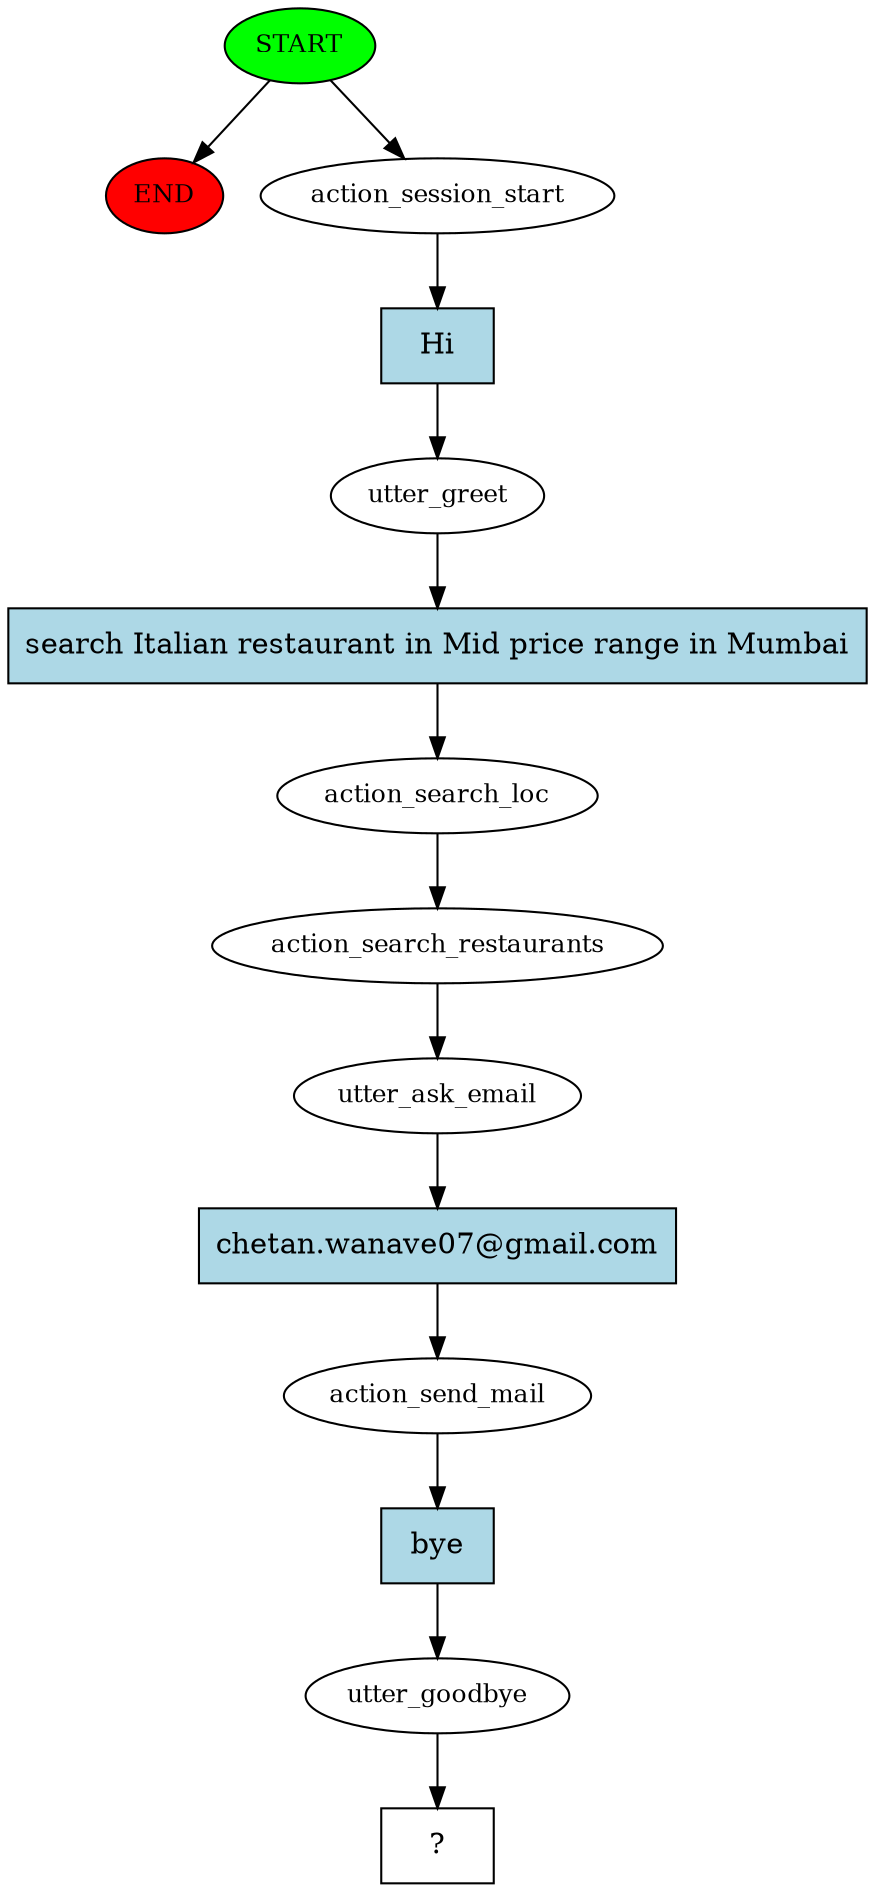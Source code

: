 digraph  {
0 [class="start active", fillcolor=green, fontsize=12, label=START, style=filled];
"-1" [class=end, fillcolor=red, fontsize=12, label=END, style=filled];
1 [class=active, fontsize=12, label=action_session_start];
2 [class=active, fontsize=12, label=utter_greet];
3 [class=active, fontsize=12, label=action_search_loc];
4 [class=active, fontsize=12, label=action_search_restaurants];
5 [class=active, fontsize=12, label=utter_ask_email];
6 [class=active, fontsize=12, label=action_send_mail];
7 [class=active, fontsize=12, label=utter_goodbye];
8 [class="intent dashed active", label="  ?  ", shape=rect];
9 [class="intent active", fillcolor=lightblue, label=Hi, shape=rect, style=filled];
10 [class="intent active", fillcolor=lightblue, label="search Italian restaurant in Mid price range in Mumbai", shape=rect, style=filled];
11 [class="intent active", fillcolor=lightblue, label="chetan.wanave07@gmail.com", shape=rect, style=filled];
12 [class="intent active", fillcolor=lightblue, label=bye, shape=rect, style=filled];
0 -> "-1"  [class="", key=NONE, label=""];
0 -> 1  [class=active, key=NONE, label=""];
1 -> 9  [class=active, key=0];
2 -> 10  [class=active, key=0];
3 -> 4  [class=active, key=NONE, label=""];
4 -> 5  [class=active, key=NONE, label=""];
5 -> 11  [class=active, key=0];
6 -> 12  [class=active, key=0];
7 -> 8  [class=active, key=NONE, label=""];
9 -> 2  [class=active, key=0];
10 -> 3  [class=active, key=0];
11 -> 6  [class=active, key=0];
12 -> 7  [class=active, key=0];
}

